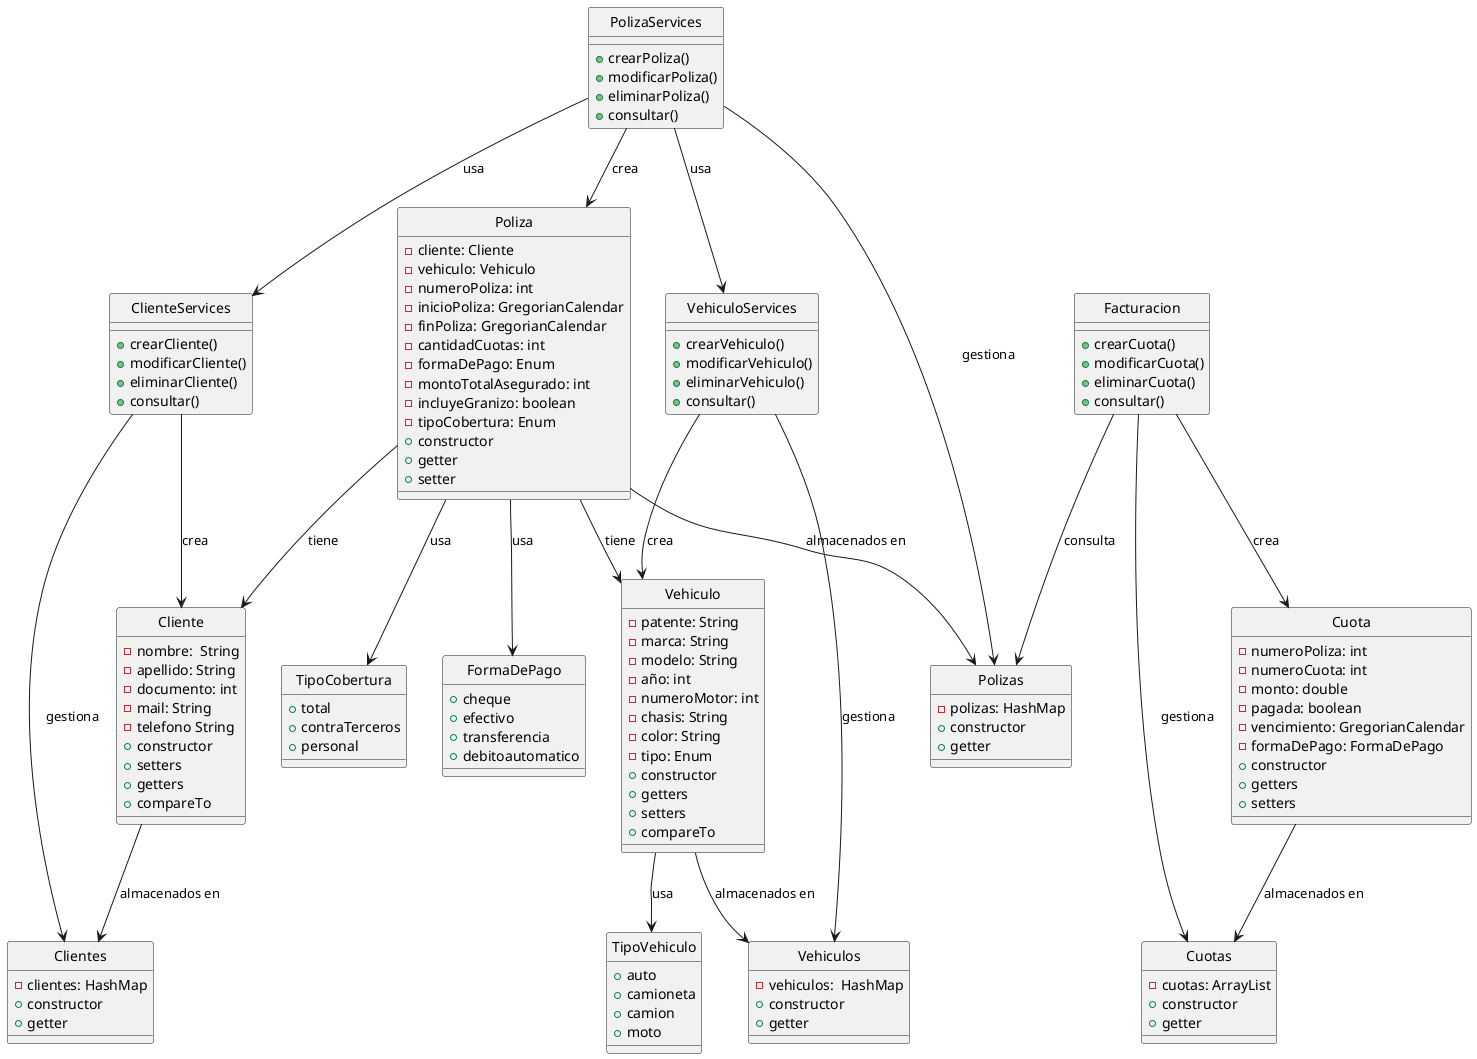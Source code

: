 @startuml latercera
skinparam  Style strictuml
skinparam  SequenceMessageAlignment center

class Cliente{
    -nombre:  String
    -apellido: String
    -documento: int
    -mail: String
    -telefono String
    +constructor
    +setters
    +getters
    +compareTo
}
class Clientes{
    -clientes: HashMap
    +constructor
    +getter
}
class Vehiculo{
    -patente: String
    -marca: String
    -modelo: String
    -año: int
    -numeroMotor: int
    -chasis: String
    -color: String
    -tipo: Enum
    +constructor
    +getters
    +setters
    +compareTo
}
enum TipoVehiculo{
    +auto
    +camioneta
    +camion
    +moto
}
class Vehiculos{
    -vehiculos:  HashMap
    +constructor
    +getter
}

class Poliza{
    -cliente: Cliente
    -vehiculo: Vehiculo
    -numeroPoliza: int
    -inicioPoliza: GregorianCalendar
    -finPoliza: GregorianCalendar
    -cantidadCuotas: int
    -formaDePago: Enum
    -montoTotalAsegurado: int
    -incluyeGranizo: boolean
    -tipoCobertura: Enum
    +constructor
    +getter
    +setter
}

enum FormaDePago{
    +cheque
    +efectivo
    +transferencia
    +debitoautomatico
}

enum TipoCobertura{
    +total
    +contraTerceros
    +personal
}

class Polizas{
    -polizas: HashMap
    +constructor
    +getter
}

class Cuota{
    -numeroPoliza: int
    -numeroCuota: int
    -monto: double
    -pagada: boolean
    -vencimiento: GregorianCalendar
    -formaDePago: FormaDePago
    +constructor
    +getters
    +setters
}

class Cuotas{
    -cuotas: ArrayList
    +constructor
    +getter
}

class PolizaServices{
    +crearPoliza()
    +modificarPoliza()
    +eliminarPoliza()
    +consultar()
}

class ClienteServices{
    +crearCliente()
    +modificarCliente()
    +eliminarCliente()
    +consultar()
}

class VehiculoServices{
    +crearVehiculo()
    +modificarVehiculo()
    +eliminarVehiculo()
    +consultar()
}

class Facturacion{
    +crearCuota()
    +modificarCuota()
    +eliminarCuota()
    +consultar()
}

Cliente --> Clientes :almacenados en
ClienteServices --> Cliente :crea
ClienteServices --> Clientes :gestiona
Cuota --> Cuotas :almacenados en
Facturacion --> Cuota :crea
Facturacion --> Cuotas :gestiona
Facturacion --> Polizas :consulta
Poliza --> Cliente :tiene
Poliza --> Vehiculo :tiene
Poliza --> FormaDePago :usa
Poliza --> TipoCobertura :usa
Poliza --> Polizas :almacenados en
PolizaServices --> Poliza :crea
PolizaServices --> Polizas :gestiona
PolizaServices --> ClienteServices :usa
PolizaServices --> VehiculoServices :usa
Vehiculo --> TipoVehiculo :usa
Vehiculo --> Vehiculos :almacenados en
VehiculoServices --> Vehiculo :crea
VehiculoServices --> Vehiculos :gestiona
@enduml